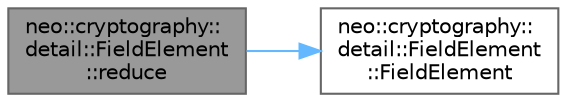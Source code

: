 digraph "neo::cryptography::detail::FieldElement::reduce"
{
 // LATEX_PDF_SIZE
  bgcolor="transparent";
  edge [fontname=Helvetica,fontsize=10,labelfontname=Helvetica,labelfontsize=10];
  node [fontname=Helvetica,fontsize=10,shape=box,height=0.2,width=0.4];
  rankdir="LR";
  Node1 [id="Node000001",label="neo::cryptography::\ldetail::FieldElement\l::reduce",height=0.2,width=0.4,color="gray40", fillcolor="grey60", style="filled", fontcolor="black",tooltip=" "];
  Node1 -> Node2 [id="edge1_Node000001_Node000002",color="steelblue1",style="solid",tooltip=" "];
  Node2 [id="Node000002",label="neo::cryptography::\ldetail::FieldElement\l::FieldElement",height=0.2,width=0.4,color="grey40", fillcolor="white", style="filled",URL="$classneo_1_1cryptography_1_1detail_1_1_field_element.html#a619620a59d0ccf6b0713644e1dba5a8c",tooltip=" "];
}
